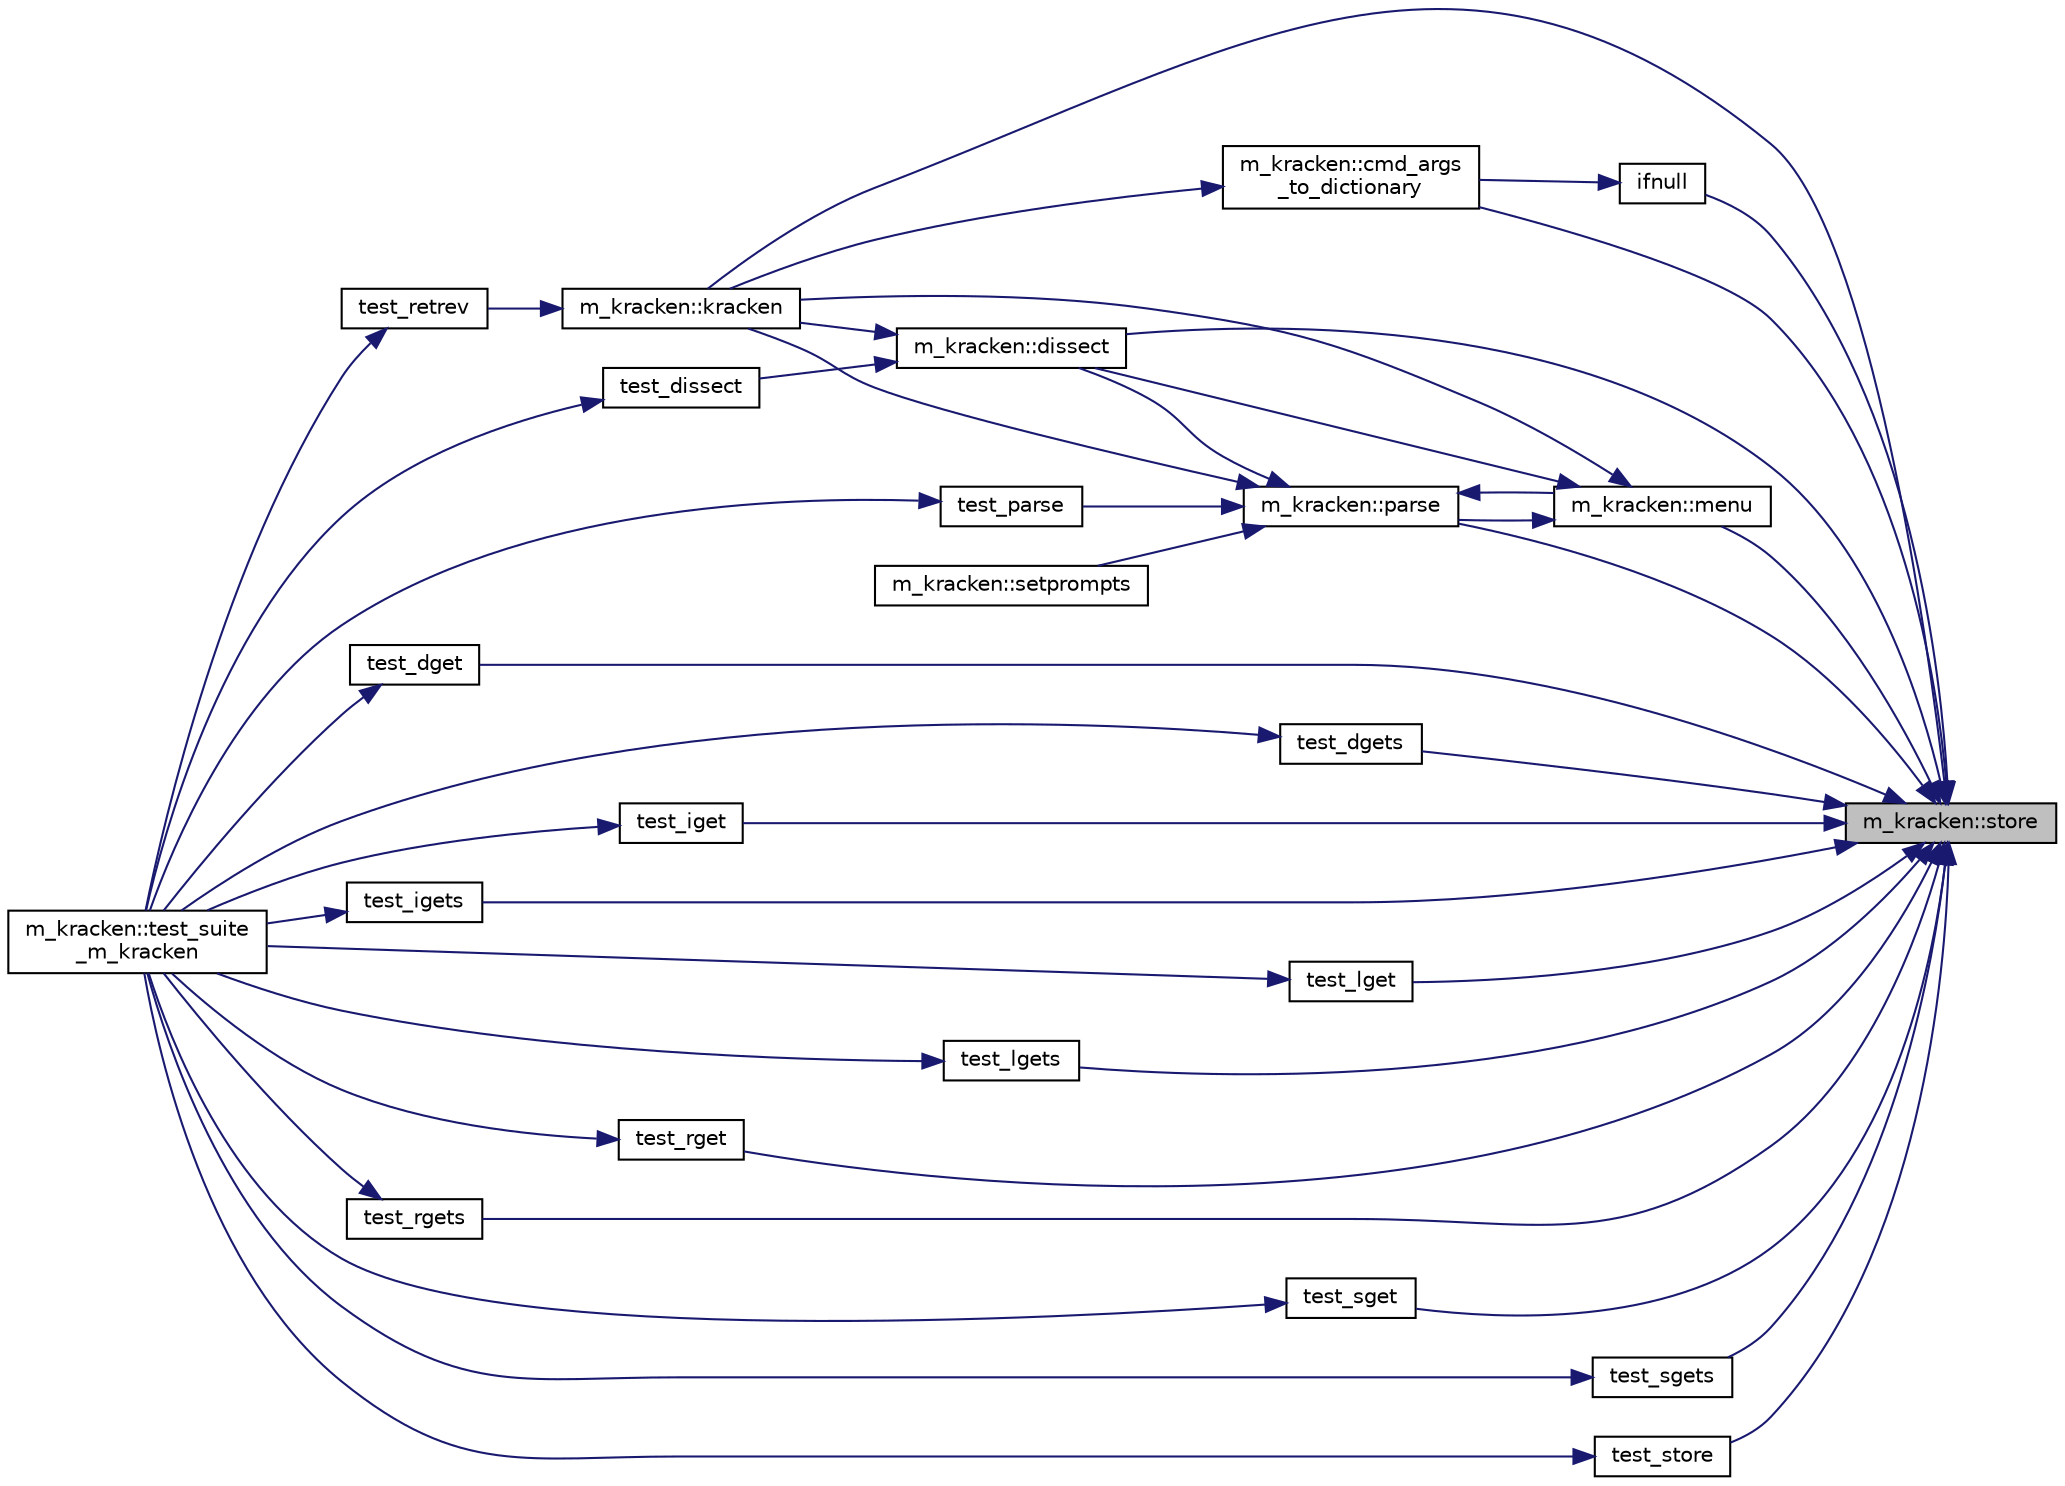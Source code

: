 digraph "m_kracken::store"
{
 // LATEX_PDF_SIZE
  edge [fontname="Helvetica",fontsize="10",labelfontname="Helvetica",labelfontsize="10"];
  node [fontname="Helvetica",fontsize="10",shape=record];
  rankdir="RL";
  Node1 [label="m_kracken::store",height=0.2,width=0.4,color="black", fillcolor="grey75", style="filled", fontcolor="black",tooltip=" "];
  Node1 -> Node2 [dir="back",color="midnightblue",fontsize="10",style="solid"];
  Node2 [label="m_kracken::cmd_args\l_to_dictionary",height=0.2,width=0.4,color="black", fillcolor="white", style="filled",URL="$namespacem__kracken.html#a31e7eb1bb39384b327e71693b263e2d4",tooltip=" "];
  Node2 -> Node3 [dir="back",color="midnightblue",fontsize="10",style="solid"];
  Node3 [label="m_kracken::kracken",height=0.2,width=0.4,color="black", fillcolor="white", style="filled",URL="$namespacem__kracken.html#aeac4c029c0649fc5cebc0545881ac759",tooltip=" "];
  Node3 -> Node4 [dir="back",color="midnightblue",fontsize="10",style="solid"];
  Node4 [label="test_retrev",height=0.2,width=0.4,color="black", fillcolor="white", style="filled",URL="$M__kracken_8f90.html#a12fa31d512643b8fe4ece79378d4b0dc",tooltip=" "];
  Node4 -> Node5 [dir="back",color="midnightblue",fontsize="10",style="solid"];
  Node5 [label="m_kracken::test_suite\l_m_kracken",height=0.2,width=0.4,color="black", fillcolor="white", style="filled",URL="$namespacem__kracken.html#a59f94cea5ef39553cb4765959f981e00",tooltip=" "];
  Node1 -> Node6 [dir="back",color="midnightblue",fontsize="10",style="solid"];
  Node6 [label="m_kracken::dissect",height=0.2,width=0.4,color="black", fillcolor="white", style="filled",URL="$namespacem__kracken.html#a2cb376f8a8e26e489a45cafcda66ea3e",tooltip=" "];
  Node6 -> Node3 [dir="back",color="midnightblue",fontsize="10",style="solid"];
  Node6 -> Node7 [dir="back",color="midnightblue",fontsize="10",style="solid"];
  Node7 [label="test_dissect",height=0.2,width=0.4,color="black", fillcolor="white", style="filled",URL="$M__kracken_8f90.html#a11a7205a4312de1b7569905779d3d8bd",tooltip=" "];
  Node7 -> Node5 [dir="back",color="midnightblue",fontsize="10",style="solid"];
  Node1 -> Node8 [dir="back",color="midnightblue",fontsize="10",style="solid"];
  Node8 [label="ifnull",height=0.2,width=0.4,color="black", fillcolor="white", style="filled",URL="$M__kracken_8f90.html#aa26f90016621d1ee43d3b5b66316532b",tooltip=" "];
  Node8 -> Node2 [dir="back",color="midnightblue",fontsize="10",style="solid"];
  Node1 -> Node3 [dir="back",color="midnightblue",fontsize="10",style="solid"];
  Node1 -> Node9 [dir="back",color="midnightblue",fontsize="10",style="solid"];
  Node9 [label="m_kracken::menu",height=0.2,width=0.4,color="black", fillcolor="white", style="filled",URL="$namespacem__kracken.html#ad0cfac1dcc02e0a67841f546cb57f823",tooltip=" "];
  Node9 -> Node6 [dir="back",color="midnightblue",fontsize="10",style="solid"];
  Node9 -> Node3 [dir="back",color="midnightblue",fontsize="10",style="solid"];
  Node9 -> Node10 [dir="back",color="midnightblue",fontsize="10",style="solid"];
  Node10 [label="m_kracken::parse",height=0.2,width=0.4,color="black", fillcolor="white", style="filled",URL="$namespacem__kracken.html#ada09fc7e2374abf2aba534642d8b747f",tooltip=" "];
  Node10 -> Node6 [dir="back",color="midnightblue",fontsize="10",style="solid"];
  Node10 -> Node3 [dir="back",color="midnightblue",fontsize="10",style="solid"];
  Node10 -> Node9 [dir="back",color="midnightblue",fontsize="10",style="solid"];
  Node10 -> Node11 [dir="back",color="midnightblue",fontsize="10",style="solid"];
  Node11 [label="m_kracken::setprompts",height=0.2,width=0.4,color="black", fillcolor="white", style="filled",URL="$namespacem__kracken.html#aab831b470a3107ca69833e717e95eaec",tooltip=" "];
  Node10 -> Node12 [dir="back",color="midnightblue",fontsize="10",style="solid"];
  Node12 [label="test_parse",height=0.2,width=0.4,color="black", fillcolor="white", style="filled",URL="$M__kracken_8f90.html#a42d41b204969ea6ee0ef1fa78285511f",tooltip=" "];
  Node12 -> Node5 [dir="back",color="midnightblue",fontsize="10",style="solid"];
  Node1 -> Node10 [dir="back",color="midnightblue",fontsize="10",style="solid"];
  Node1 -> Node13 [dir="back",color="midnightblue",fontsize="10",style="solid"];
  Node13 [label="test_dget",height=0.2,width=0.4,color="black", fillcolor="white", style="filled",URL="$M__kracken_8f90.html#a00ade06c021ec8176c965816e501e8a2",tooltip=" "];
  Node13 -> Node5 [dir="back",color="midnightblue",fontsize="10",style="solid"];
  Node1 -> Node14 [dir="back",color="midnightblue",fontsize="10",style="solid"];
  Node14 [label="test_dgets",height=0.2,width=0.4,color="black", fillcolor="white", style="filled",URL="$M__kracken_8f90.html#a50840e636315cd6416a5d66600898468",tooltip=" "];
  Node14 -> Node5 [dir="back",color="midnightblue",fontsize="10",style="solid"];
  Node1 -> Node15 [dir="back",color="midnightblue",fontsize="10",style="solid"];
  Node15 [label="test_iget",height=0.2,width=0.4,color="black", fillcolor="white", style="filled",URL="$M__kracken_8f90.html#abd47121392dc51796ba65d130b3c9c2f",tooltip=" "];
  Node15 -> Node5 [dir="back",color="midnightblue",fontsize="10",style="solid"];
  Node1 -> Node16 [dir="back",color="midnightblue",fontsize="10",style="solid"];
  Node16 [label="test_igets",height=0.2,width=0.4,color="black", fillcolor="white", style="filled",URL="$M__kracken_8f90.html#af9d32524891d18cc375f42cf27b7068c",tooltip=" "];
  Node16 -> Node5 [dir="back",color="midnightblue",fontsize="10",style="solid"];
  Node1 -> Node17 [dir="back",color="midnightblue",fontsize="10",style="solid"];
  Node17 [label="test_lget",height=0.2,width=0.4,color="black", fillcolor="white", style="filled",URL="$M__kracken_8f90.html#a1c4bf69a10d5d5bb731df66960f94dae",tooltip=" "];
  Node17 -> Node5 [dir="back",color="midnightblue",fontsize="10",style="solid"];
  Node1 -> Node18 [dir="back",color="midnightblue",fontsize="10",style="solid"];
  Node18 [label="test_lgets",height=0.2,width=0.4,color="black", fillcolor="white", style="filled",URL="$M__kracken_8f90.html#a040c3dab7b15fe4573817ad7292ec2f5",tooltip=" "];
  Node18 -> Node5 [dir="back",color="midnightblue",fontsize="10",style="solid"];
  Node1 -> Node19 [dir="back",color="midnightblue",fontsize="10",style="solid"];
  Node19 [label="test_rget",height=0.2,width=0.4,color="black", fillcolor="white", style="filled",URL="$M__kracken_8f90.html#a88a52f5f434f576ff98a79268314d6c4",tooltip=" "];
  Node19 -> Node5 [dir="back",color="midnightblue",fontsize="10",style="solid"];
  Node1 -> Node20 [dir="back",color="midnightblue",fontsize="10",style="solid"];
  Node20 [label="test_rgets",height=0.2,width=0.4,color="black", fillcolor="white", style="filled",URL="$M__kracken_8f90.html#ab753d15fffa4766915873cfdcf437e69",tooltip=" "];
  Node20 -> Node5 [dir="back",color="midnightblue",fontsize="10",style="solid"];
  Node1 -> Node21 [dir="back",color="midnightblue",fontsize="10",style="solid"];
  Node21 [label="test_sget",height=0.2,width=0.4,color="black", fillcolor="white", style="filled",URL="$M__kracken_8f90.html#a3a1001aea4af1e83b73ab1aa9f81bce4",tooltip=" "];
  Node21 -> Node5 [dir="back",color="midnightblue",fontsize="10",style="solid"];
  Node1 -> Node22 [dir="back",color="midnightblue",fontsize="10",style="solid"];
  Node22 [label="test_sgets",height=0.2,width=0.4,color="black", fillcolor="white", style="filled",URL="$M__kracken_8f90.html#a693aa370db8714307a447154691f9736",tooltip=" "];
  Node22 -> Node5 [dir="back",color="midnightblue",fontsize="10",style="solid"];
  Node1 -> Node23 [dir="back",color="midnightblue",fontsize="10",style="solid"];
  Node23 [label="test_store",height=0.2,width=0.4,color="black", fillcolor="white", style="filled",URL="$M__kracken_8f90.html#a4c6c4bc7f33a76a13337578dfa15861c",tooltip=" "];
  Node23 -> Node5 [dir="back",color="midnightblue",fontsize="10",style="solid"];
}
